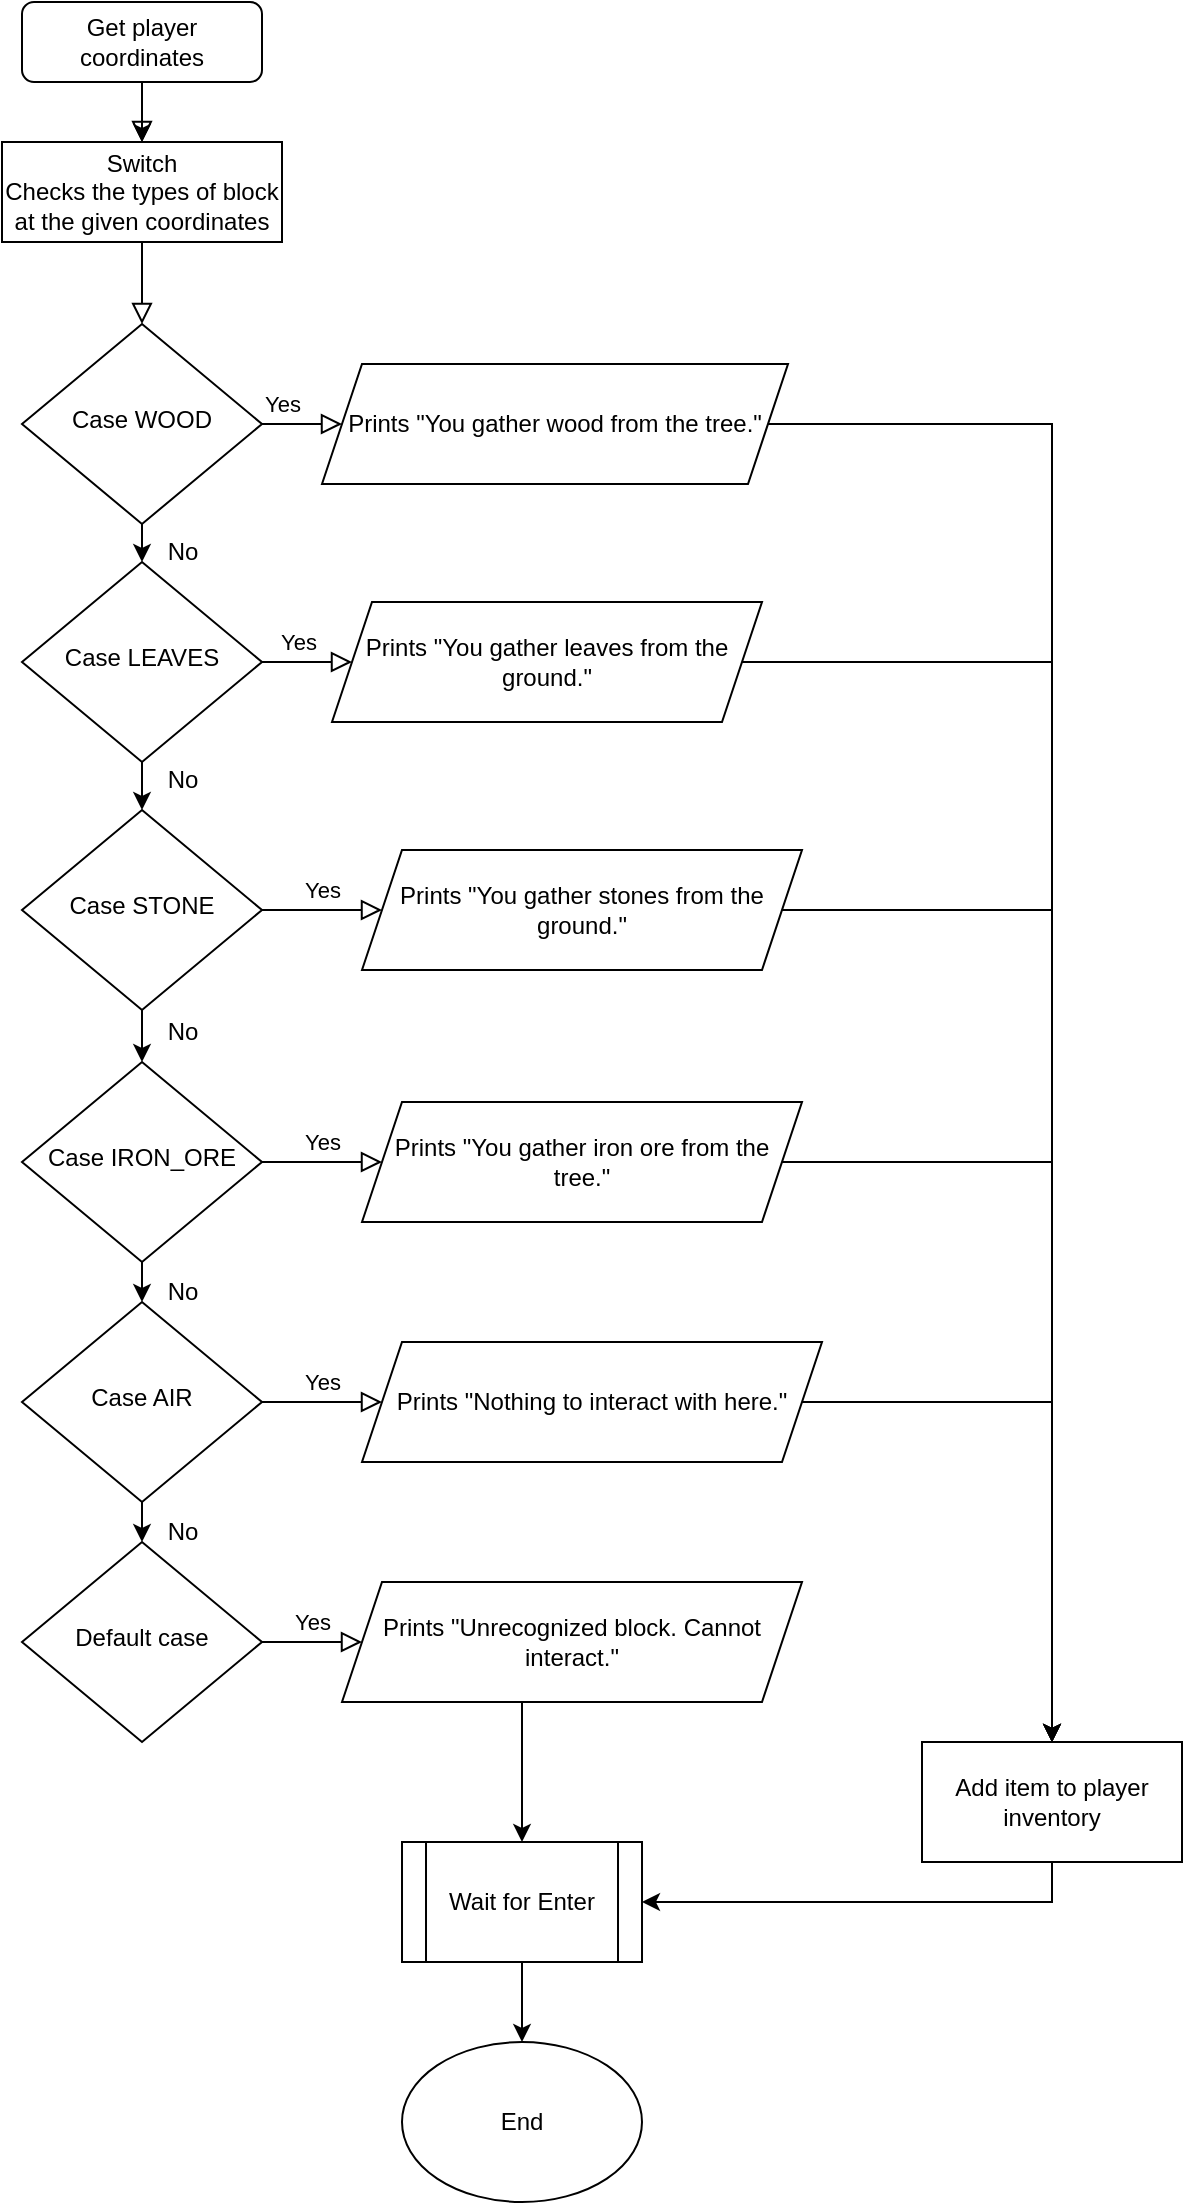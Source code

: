 <mxfile version="21.8.0" type="device">
  <diagram id="C5RBs43oDa-KdzZeNtuy" name="Page-1">
    <mxGraphModel dx="2020" dy="1416" grid="1" gridSize="10" guides="1" tooltips="1" connect="1" arrows="1" fold="1" page="1" pageScale="1" pageWidth="827" pageHeight="1169" math="0" shadow="0">
      <root>
        <mxCell id="WIyWlLk6GJQsqaUBKTNV-0" />
        <mxCell id="WIyWlLk6GJQsqaUBKTNV-1" parent="WIyWlLk6GJQsqaUBKTNV-0" />
        <mxCell id="WIyWlLk6GJQsqaUBKTNV-2" value="" style="rounded=0;html=1;jettySize=auto;orthogonalLoop=1;fontSize=11;endArrow=block;endFill=0;endSize=8;strokeWidth=1;shadow=0;labelBackgroundColor=none;edgeStyle=orthogonalEdgeStyle;" parent="WIyWlLk6GJQsqaUBKTNV-1" source="igyA-2z-fxc503RzCNdC-1" target="WIyWlLk6GJQsqaUBKTNV-6" edge="1">
          <mxGeometry relative="1" as="geometry" />
        </mxCell>
        <mxCell id="igyA-2z-fxc503RzCNdC-0" style="edgeStyle=orthogonalEdgeStyle;rounded=0;orthogonalLoop=1;jettySize=auto;html=1;exitX=0.5;exitY=1;exitDx=0;exitDy=0;" edge="1" parent="WIyWlLk6GJQsqaUBKTNV-1" source="WIyWlLk6GJQsqaUBKTNV-3" target="igyA-2z-fxc503RzCNdC-1">
          <mxGeometry relative="1" as="geometry">
            <mxPoint x="140" y="90" as="targetPoint" />
          </mxGeometry>
        </mxCell>
        <mxCell id="WIyWlLk6GJQsqaUBKTNV-3" value="Get player coordinates" style="rounded=1;whiteSpace=wrap;html=1;fontSize=12;glass=0;strokeWidth=1;shadow=0;" parent="WIyWlLk6GJQsqaUBKTNV-1" vertex="1">
          <mxGeometry x="70" y="30" width="120" height="40" as="geometry" />
        </mxCell>
        <mxCell id="WIyWlLk6GJQsqaUBKTNV-5" value="Yes" style="edgeStyle=orthogonalEdgeStyle;rounded=0;html=1;jettySize=auto;orthogonalLoop=1;fontSize=11;endArrow=block;endFill=0;endSize=8;strokeWidth=1;shadow=0;labelBackgroundColor=none;entryX=0;entryY=0.5;entryDx=0;entryDy=0;" parent="WIyWlLk6GJQsqaUBKTNV-1" source="WIyWlLk6GJQsqaUBKTNV-6" target="igyA-2z-fxc503RzCNdC-34" edge="1">
          <mxGeometry y="10" relative="1" as="geometry">
            <mxPoint as="offset" />
          </mxGeometry>
        </mxCell>
        <mxCell id="igyA-2z-fxc503RzCNdC-22" style="edgeStyle=orthogonalEdgeStyle;rounded=0;orthogonalLoop=1;jettySize=auto;html=1;exitX=0.5;exitY=1;exitDx=0;exitDy=0;entryX=0.5;entryY=0;entryDx=0;entryDy=0;" edge="1" parent="WIyWlLk6GJQsqaUBKTNV-1" source="WIyWlLk6GJQsqaUBKTNV-6" target="igyA-2z-fxc503RzCNdC-4">
          <mxGeometry relative="1" as="geometry" />
        </mxCell>
        <mxCell id="WIyWlLk6GJQsqaUBKTNV-6" value="Case WOOD" style="rhombus;whiteSpace=wrap;html=1;shadow=0;fontFamily=Helvetica;fontSize=12;align=center;strokeWidth=1;spacing=6;spacingTop=-4;" parent="WIyWlLk6GJQsqaUBKTNV-1" vertex="1">
          <mxGeometry x="70" y="191" width="120" height="100" as="geometry" />
        </mxCell>
        <mxCell id="igyA-2z-fxc503RzCNdC-2" value="" style="rounded=0;html=1;jettySize=auto;orthogonalLoop=1;fontSize=11;endArrow=block;endFill=0;endSize=8;strokeWidth=1;shadow=0;labelBackgroundColor=none;edgeStyle=orthogonalEdgeStyle;" edge="1" parent="WIyWlLk6GJQsqaUBKTNV-1" source="WIyWlLk6GJQsqaUBKTNV-3" target="igyA-2z-fxc503RzCNdC-1">
          <mxGeometry relative="1" as="geometry">
            <mxPoint x="130" y="70" as="sourcePoint" />
            <mxPoint x="130" y="130" as="targetPoint" />
          </mxGeometry>
        </mxCell>
        <mxCell id="igyA-2z-fxc503RzCNdC-1" value="Switch&lt;br&gt;Checks the types of block at the given coordinates" style="rounded=0;whiteSpace=wrap;html=1;" vertex="1" parent="WIyWlLk6GJQsqaUBKTNV-1">
          <mxGeometry x="60" y="100" width="140" height="50" as="geometry" />
        </mxCell>
        <mxCell id="igyA-2z-fxc503RzCNdC-3" value="Yes" style="edgeStyle=orthogonalEdgeStyle;rounded=0;html=1;jettySize=auto;orthogonalLoop=1;fontSize=11;endArrow=block;endFill=0;endSize=8;strokeWidth=1;shadow=0;labelBackgroundColor=none;entryX=0;entryY=0.5;entryDx=0;entryDy=0;" edge="1" parent="WIyWlLk6GJQsqaUBKTNV-1" source="igyA-2z-fxc503RzCNdC-4" target="igyA-2z-fxc503RzCNdC-35">
          <mxGeometry y="10" relative="1" as="geometry">
            <mxPoint as="offset" />
          </mxGeometry>
        </mxCell>
        <mxCell id="igyA-2z-fxc503RzCNdC-23" style="edgeStyle=orthogonalEdgeStyle;rounded=0;orthogonalLoop=1;jettySize=auto;html=1;exitX=0.5;exitY=1;exitDx=0;exitDy=0;" edge="1" parent="WIyWlLk6GJQsqaUBKTNV-1" source="igyA-2z-fxc503RzCNdC-4" target="igyA-2z-fxc503RzCNdC-11">
          <mxGeometry relative="1" as="geometry">
            <mxPoint x="129.714" y="430" as="targetPoint" />
          </mxGeometry>
        </mxCell>
        <mxCell id="igyA-2z-fxc503RzCNdC-4" value="Case LEAVES" style="rhombus;whiteSpace=wrap;html=1;shadow=0;fontFamily=Helvetica;fontSize=12;align=center;strokeWidth=1;spacing=6;spacingTop=-4;" vertex="1" parent="WIyWlLk6GJQsqaUBKTNV-1">
          <mxGeometry x="70" y="310" width="120" height="100" as="geometry" />
        </mxCell>
        <mxCell id="igyA-2z-fxc503RzCNdC-10" value="Yes" style="edgeStyle=orthogonalEdgeStyle;rounded=0;html=1;jettySize=auto;orthogonalLoop=1;fontSize=11;endArrow=block;endFill=0;endSize=8;strokeWidth=1;shadow=0;labelBackgroundColor=none;entryX=0;entryY=0.5;entryDx=0;entryDy=0;" edge="1" parent="WIyWlLk6GJQsqaUBKTNV-1" source="igyA-2z-fxc503RzCNdC-11" target="igyA-2z-fxc503RzCNdC-39">
          <mxGeometry y="10" relative="1" as="geometry">
            <mxPoint as="offset" />
          </mxGeometry>
        </mxCell>
        <mxCell id="igyA-2z-fxc503RzCNdC-24" style="edgeStyle=orthogonalEdgeStyle;rounded=0;orthogonalLoop=1;jettySize=auto;html=1;exitX=0.5;exitY=1;exitDx=0;exitDy=0;entryX=0.5;entryY=0;entryDx=0;entryDy=0;" edge="1" parent="WIyWlLk6GJQsqaUBKTNV-1" source="igyA-2z-fxc503RzCNdC-11" target="igyA-2z-fxc503RzCNdC-14">
          <mxGeometry relative="1" as="geometry" />
        </mxCell>
        <mxCell id="igyA-2z-fxc503RzCNdC-11" value="Case STONE" style="rhombus;whiteSpace=wrap;html=1;shadow=0;fontFamily=Helvetica;fontSize=12;align=center;strokeWidth=1;spacing=6;spacingTop=-4;" vertex="1" parent="WIyWlLk6GJQsqaUBKTNV-1">
          <mxGeometry x="70" y="434" width="120" height="100" as="geometry" />
        </mxCell>
        <mxCell id="igyA-2z-fxc503RzCNdC-13" value="Yes" style="edgeStyle=orthogonalEdgeStyle;rounded=0;html=1;jettySize=auto;orthogonalLoop=1;fontSize=11;endArrow=block;endFill=0;endSize=8;strokeWidth=1;shadow=0;labelBackgroundColor=none;entryX=0;entryY=0.5;entryDx=0;entryDy=0;" edge="1" parent="WIyWlLk6GJQsqaUBKTNV-1" source="igyA-2z-fxc503RzCNdC-14" target="igyA-2z-fxc503RzCNdC-40">
          <mxGeometry y="10" relative="1" as="geometry">
            <mxPoint as="offset" />
          </mxGeometry>
        </mxCell>
        <mxCell id="igyA-2z-fxc503RzCNdC-25" style="edgeStyle=orthogonalEdgeStyle;rounded=0;orthogonalLoop=1;jettySize=auto;html=1;exitX=0.5;exitY=1;exitDx=0;exitDy=0;entryX=0.5;entryY=0;entryDx=0;entryDy=0;" edge="1" parent="WIyWlLk6GJQsqaUBKTNV-1" source="igyA-2z-fxc503RzCNdC-14" target="igyA-2z-fxc503RzCNdC-17">
          <mxGeometry relative="1" as="geometry" />
        </mxCell>
        <mxCell id="igyA-2z-fxc503RzCNdC-14" value="Case&amp;nbsp;IRON_ORE" style="rhombus;whiteSpace=wrap;html=1;shadow=0;fontFamily=Helvetica;fontSize=12;align=center;strokeWidth=1;spacing=6;spacingTop=-4;" vertex="1" parent="WIyWlLk6GJQsqaUBKTNV-1">
          <mxGeometry x="70" y="560" width="120" height="100" as="geometry" />
        </mxCell>
        <mxCell id="igyA-2z-fxc503RzCNdC-16" value="Yes" style="edgeStyle=orthogonalEdgeStyle;rounded=0;html=1;jettySize=auto;orthogonalLoop=1;fontSize=11;endArrow=block;endFill=0;endSize=8;strokeWidth=1;shadow=0;labelBackgroundColor=none;entryX=0;entryY=0.5;entryDx=0;entryDy=0;" edge="1" parent="WIyWlLk6GJQsqaUBKTNV-1" source="igyA-2z-fxc503RzCNdC-17" target="igyA-2z-fxc503RzCNdC-41">
          <mxGeometry y="10" relative="1" as="geometry">
            <mxPoint as="offset" />
          </mxGeometry>
        </mxCell>
        <mxCell id="igyA-2z-fxc503RzCNdC-26" style="edgeStyle=orthogonalEdgeStyle;rounded=0;orthogonalLoop=1;jettySize=auto;html=1;exitX=0.5;exitY=1;exitDx=0;exitDy=0;entryX=0.5;entryY=0;entryDx=0;entryDy=0;" edge="1" parent="WIyWlLk6GJQsqaUBKTNV-1" source="igyA-2z-fxc503RzCNdC-17" target="igyA-2z-fxc503RzCNdC-20">
          <mxGeometry relative="1" as="geometry" />
        </mxCell>
        <mxCell id="igyA-2z-fxc503RzCNdC-17" value="Case AIR" style="rhombus;whiteSpace=wrap;html=1;shadow=0;fontFamily=Helvetica;fontSize=12;align=center;strokeWidth=1;spacing=6;spacingTop=-4;" vertex="1" parent="WIyWlLk6GJQsqaUBKTNV-1">
          <mxGeometry x="70" y="680" width="120" height="100" as="geometry" />
        </mxCell>
        <mxCell id="igyA-2z-fxc503RzCNdC-19" value="Yes" style="edgeStyle=orthogonalEdgeStyle;rounded=0;html=1;jettySize=auto;orthogonalLoop=1;fontSize=11;endArrow=block;endFill=0;endSize=8;strokeWidth=1;shadow=0;labelBackgroundColor=none;entryX=0;entryY=0.5;entryDx=0;entryDy=0;" edge="1" parent="WIyWlLk6GJQsqaUBKTNV-1" source="igyA-2z-fxc503RzCNdC-20" target="igyA-2z-fxc503RzCNdC-42">
          <mxGeometry y="10" relative="1" as="geometry">
            <mxPoint as="offset" />
          </mxGeometry>
        </mxCell>
        <mxCell id="igyA-2z-fxc503RzCNdC-20" value="Default case" style="rhombus;whiteSpace=wrap;html=1;shadow=0;fontFamily=Helvetica;fontSize=12;align=center;strokeWidth=1;spacing=6;spacingTop=-4;" vertex="1" parent="WIyWlLk6GJQsqaUBKTNV-1">
          <mxGeometry x="70" y="800" width="120" height="100" as="geometry" />
        </mxCell>
        <mxCell id="igyA-2z-fxc503RzCNdC-27" value="No" style="text;html=1;align=center;verticalAlign=middle;resizable=0;points=[];autosize=1;strokeColor=none;fillColor=none;" vertex="1" parent="WIyWlLk6GJQsqaUBKTNV-1">
          <mxGeometry x="130" y="290" width="40" height="30" as="geometry" />
        </mxCell>
        <mxCell id="igyA-2z-fxc503RzCNdC-28" value="No" style="text;html=1;align=center;verticalAlign=middle;resizable=0;points=[];autosize=1;strokeColor=none;fillColor=none;" vertex="1" parent="WIyWlLk6GJQsqaUBKTNV-1">
          <mxGeometry x="130" y="404" width="40" height="30" as="geometry" />
        </mxCell>
        <mxCell id="igyA-2z-fxc503RzCNdC-29" value="No" style="text;html=1;align=center;verticalAlign=middle;resizable=0;points=[];autosize=1;strokeColor=none;fillColor=none;" vertex="1" parent="WIyWlLk6GJQsqaUBKTNV-1">
          <mxGeometry x="130" y="530" width="40" height="30" as="geometry" />
        </mxCell>
        <mxCell id="igyA-2z-fxc503RzCNdC-30" value="No" style="text;html=1;align=center;verticalAlign=middle;resizable=0;points=[];autosize=1;strokeColor=none;fillColor=none;" vertex="1" parent="WIyWlLk6GJQsqaUBKTNV-1">
          <mxGeometry x="130" y="660" width="40" height="30" as="geometry" />
        </mxCell>
        <mxCell id="igyA-2z-fxc503RzCNdC-31" value="No" style="text;html=1;align=center;verticalAlign=middle;resizable=0;points=[];autosize=1;strokeColor=none;fillColor=none;" vertex="1" parent="WIyWlLk6GJQsqaUBKTNV-1">
          <mxGeometry x="130" y="780" width="40" height="30" as="geometry" />
        </mxCell>
        <mxCell id="igyA-2z-fxc503RzCNdC-56" style="edgeStyle=orthogonalEdgeStyle;rounded=0;orthogonalLoop=1;jettySize=auto;html=1;exitX=0.5;exitY=1;exitDx=0;exitDy=0;entryX=0.5;entryY=0;entryDx=0;entryDy=0;" edge="1" parent="WIyWlLk6GJQsqaUBKTNV-1" source="igyA-2z-fxc503RzCNdC-33" target="igyA-2z-fxc503RzCNdC-55">
          <mxGeometry relative="1" as="geometry" />
        </mxCell>
        <mxCell id="igyA-2z-fxc503RzCNdC-33" value="Wait for Enter" style="shape=process;whiteSpace=wrap;html=1;backgroundOutline=1;" vertex="1" parent="WIyWlLk6GJQsqaUBKTNV-1">
          <mxGeometry x="260.004" y="950.0" width="120" height="60" as="geometry" />
        </mxCell>
        <mxCell id="igyA-2z-fxc503RzCNdC-44" value="" style="edgeStyle=orthogonalEdgeStyle;rounded=0;orthogonalLoop=1;jettySize=auto;html=1;entryX=0.5;entryY=0;entryDx=0;entryDy=0;" edge="1" parent="WIyWlLk6GJQsqaUBKTNV-1" source="igyA-2z-fxc503RzCNdC-34" target="igyA-2z-fxc503RzCNdC-51">
          <mxGeometry relative="1" as="geometry">
            <mxPoint x="540" y="241" as="targetPoint" />
          </mxGeometry>
        </mxCell>
        <mxCell id="igyA-2z-fxc503RzCNdC-34" value="Prints &quot;You gather wood from the tree.&quot;" style="shape=parallelogram;perimeter=parallelogramPerimeter;whiteSpace=wrap;html=1;fixedSize=1;" vertex="1" parent="WIyWlLk6GJQsqaUBKTNV-1">
          <mxGeometry x="220" y="211" width="233" height="60" as="geometry" />
        </mxCell>
        <mxCell id="igyA-2z-fxc503RzCNdC-48" style="edgeStyle=orthogonalEdgeStyle;rounded=0;orthogonalLoop=1;jettySize=auto;html=1;exitX=1;exitY=0.5;exitDx=0;exitDy=0;entryX=0.5;entryY=0;entryDx=0;entryDy=0;" edge="1" parent="WIyWlLk6GJQsqaUBKTNV-1" source="igyA-2z-fxc503RzCNdC-35" target="igyA-2z-fxc503RzCNdC-51">
          <mxGeometry relative="1" as="geometry">
            <mxPoint x="540" y="360" as="targetPoint" />
          </mxGeometry>
        </mxCell>
        <mxCell id="igyA-2z-fxc503RzCNdC-35" value="Prints &quot;You gather leaves from the ground.&quot;" style="shape=parallelogram;perimeter=parallelogramPerimeter;whiteSpace=wrap;html=1;fixedSize=1;" vertex="1" parent="WIyWlLk6GJQsqaUBKTNV-1">
          <mxGeometry x="225" y="330" width="215" height="60" as="geometry" />
        </mxCell>
        <mxCell id="igyA-2z-fxc503RzCNdC-47" style="edgeStyle=orthogonalEdgeStyle;rounded=0;orthogonalLoop=1;jettySize=auto;html=1;exitX=1;exitY=0.5;exitDx=0;exitDy=0;entryX=0.5;entryY=0;entryDx=0;entryDy=0;" edge="1" parent="WIyWlLk6GJQsqaUBKTNV-1" source="igyA-2z-fxc503RzCNdC-39" target="igyA-2z-fxc503RzCNdC-51">
          <mxGeometry relative="1" as="geometry">
            <mxPoint x="540" y="484.0" as="targetPoint" />
          </mxGeometry>
        </mxCell>
        <mxCell id="igyA-2z-fxc503RzCNdC-39" value="Prints &quot;You gather stones from the ground.&quot;" style="shape=parallelogram;perimeter=parallelogramPerimeter;whiteSpace=wrap;html=1;fixedSize=1;" vertex="1" parent="WIyWlLk6GJQsqaUBKTNV-1">
          <mxGeometry x="240" y="454" width="220" height="60" as="geometry" />
        </mxCell>
        <mxCell id="igyA-2z-fxc503RzCNdC-50" style="edgeStyle=orthogonalEdgeStyle;rounded=0;orthogonalLoop=1;jettySize=auto;html=1;exitX=1;exitY=0.5;exitDx=0;exitDy=0;entryX=0.5;entryY=0;entryDx=0;entryDy=0;" edge="1" parent="WIyWlLk6GJQsqaUBKTNV-1" source="igyA-2z-fxc503RzCNdC-40" target="igyA-2z-fxc503RzCNdC-51">
          <mxGeometry relative="1" as="geometry">
            <mxPoint x="540" y="610" as="targetPoint" />
          </mxGeometry>
        </mxCell>
        <mxCell id="igyA-2z-fxc503RzCNdC-40" value="Prints &quot;You gather iron ore from the tree.&quot;" style="shape=parallelogram;perimeter=parallelogramPerimeter;whiteSpace=wrap;html=1;fixedSize=1;" vertex="1" parent="WIyWlLk6GJQsqaUBKTNV-1">
          <mxGeometry x="240" y="580" width="220" height="60" as="geometry" />
        </mxCell>
        <mxCell id="igyA-2z-fxc503RzCNdC-54" style="edgeStyle=orthogonalEdgeStyle;rounded=0;orthogonalLoop=1;jettySize=auto;html=1;exitX=1;exitY=0.5;exitDx=0;exitDy=0;entryX=0.5;entryY=0;entryDx=0;entryDy=0;" edge="1" parent="WIyWlLk6GJQsqaUBKTNV-1" source="igyA-2z-fxc503RzCNdC-41" target="igyA-2z-fxc503RzCNdC-51">
          <mxGeometry relative="1" as="geometry" />
        </mxCell>
        <mxCell id="igyA-2z-fxc503RzCNdC-41" value="Prints &quot;Nothing to interact with here.&quot;" style="shape=parallelogram;perimeter=parallelogramPerimeter;whiteSpace=wrap;html=1;fixedSize=1;" vertex="1" parent="WIyWlLk6GJQsqaUBKTNV-1">
          <mxGeometry x="240" y="700" width="230" height="60" as="geometry" />
        </mxCell>
        <mxCell id="igyA-2z-fxc503RzCNdC-66" style="edgeStyle=orthogonalEdgeStyle;rounded=0;orthogonalLoop=1;jettySize=auto;html=1;exitX=0.5;exitY=1;exitDx=0;exitDy=0;entryX=0.5;entryY=0;entryDx=0;entryDy=0;" edge="1" parent="WIyWlLk6GJQsqaUBKTNV-1" source="igyA-2z-fxc503RzCNdC-42" target="igyA-2z-fxc503RzCNdC-33">
          <mxGeometry relative="1" as="geometry">
            <Array as="points">
              <mxPoint x="320" y="880" />
            </Array>
          </mxGeometry>
        </mxCell>
        <mxCell id="igyA-2z-fxc503RzCNdC-42" value="Prints &quot;Unrecognized block. Cannot interact.&quot;" style="shape=parallelogram;perimeter=parallelogramPerimeter;whiteSpace=wrap;html=1;fixedSize=1;" vertex="1" parent="WIyWlLk6GJQsqaUBKTNV-1">
          <mxGeometry x="230" y="820" width="230" height="60" as="geometry" />
        </mxCell>
        <mxCell id="igyA-2z-fxc503RzCNdC-67" style="edgeStyle=orthogonalEdgeStyle;rounded=0;orthogonalLoop=1;jettySize=auto;html=1;entryX=1;entryY=0.5;entryDx=0;entryDy=0;" edge="1" parent="WIyWlLk6GJQsqaUBKTNV-1" source="igyA-2z-fxc503RzCNdC-51" target="igyA-2z-fxc503RzCNdC-33">
          <mxGeometry relative="1" as="geometry">
            <Array as="points">
              <mxPoint x="585" y="980" />
            </Array>
          </mxGeometry>
        </mxCell>
        <mxCell id="igyA-2z-fxc503RzCNdC-51" value="Add item to player inventory" style="whiteSpace=wrap;html=1;" vertex="1" parent="WIyWlLk6GJQsqaUBKTNV-1">
          <mxGeometry x="520" y="900" width="130" height="60" as="geometry" />
        </mxCell>
        <mxCell id="igyA-2z-fxc503RzCNdC-55" value="End" style="ellipse;whiteSpace=wrap;html=1;" vertex="1" parent="WIyWlLk6GJQsqaUBKTNV-1">
          <mxGeometry x="260" y="1050" width="120" height="80" as="geometry" />
        </mxCell>
      </root>
    </mxGraphModel>
  </diagram>
</mxfile>
